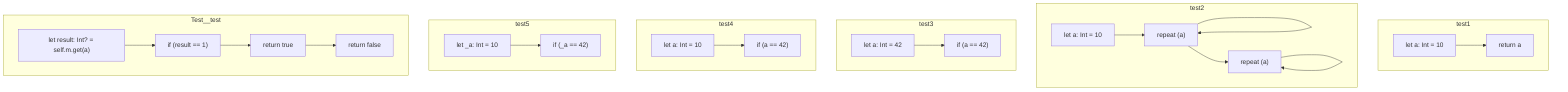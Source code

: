 graph TD
subgraph test1
    test1_68["let a: Int = 10"]
    test1_69["return a"]:::exitNode
    test1_68 --> test1_69
end
subgraph test2
    test2_70["let a: Int = 10"]
    test2_71["repeat (a)"]
    test2_72["repeat (a)"]
    test2_70 --> test2_71
    test2_71 --> test2_71
    test2_71 --> test2_72
    test2_72 --> test2_72
end
subgraph test3
    test3_73["let a: Int = 42"]
    test3_74["if (a == 42)"]:::exitNode
    test3_73 --> test3_74
end
subgraph test4
    test4_75["let a: Int = 10"]
    test4_76["if (a == 42)"]:::exitNode
    test4_75 --> test4_76
end
subgraph test5
    test5_77["let _a: Int = 10"]
    test5_78["if (_a == 42)"]:::exitNode
    test5_77 --> test5_78
end
subgraph Test__test
    Test__test_79["let result: Int? = self.m.get(a)"]
    Test__test_80["if (result == 1)"]
    Test__test_81["return true"]:::exitNode
    Test__test_82["return false"]:::exitNode
    Test__test_79 --> Test__test_80
    Test__test_80 --> Test__test_81
    Test__test_81 --> Test__test_82
end